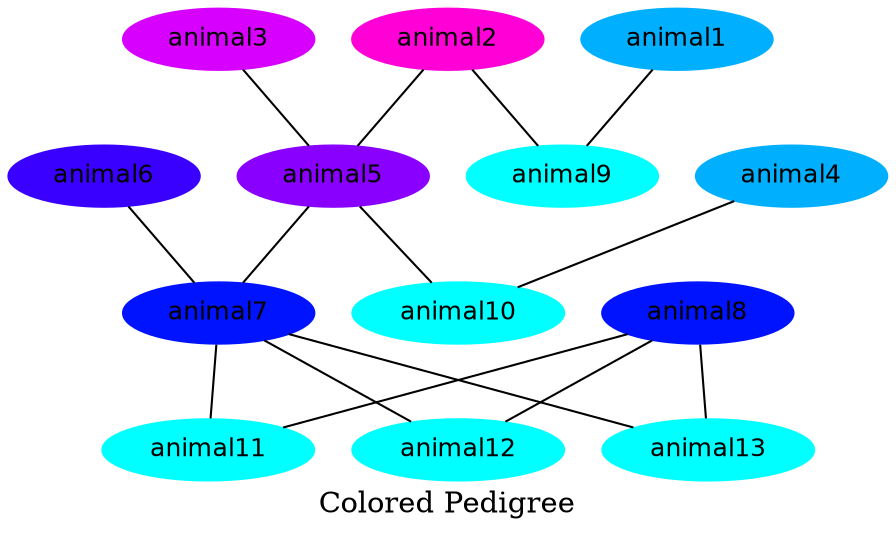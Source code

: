 digraph ColoredPedigree {
center=true;
concentrate=true;
page="8.5,11";
ordering=out;
orientation=portrait;
ratio=auto;
size="7.5,10";
labeljust=c;
labelloc=b;
label="Colored Pedigree";
"animal1" [fontsize=12, fontname=Helvetica, height="0.35", style=filled, color="#00b0ff"];
"animal2" [fontsize=12, fontname=Helvetica, height="0.35", style=filled, color="#ff00d7"];
"animal3" [fontsize=12, fontname=Helvetica, height="0.35", style=filled, color="#d700ff"];
"animal4" [fontsize=12, fontname=Helvetica, height="0.35", style=filled, color="#00b0ff"];
"animal5" [fontsize=12, fontname=Helvetica, height="0.35", style=filled, color="#8900ff"];
"animal2" -> "animal5" [dir=none];
"animal3" -> "animal5" [dir=none];
"animal6" [fontsize=12, fontname=Helvetica, height="0.35", style=filled, color="#3a00ff"];
"animal7" [fontsize=12, fontname=Helvetica, height="0.35", style=filled, color="#0013ff"];
"animal5" -> "animal7" [dir=none];
"animal6" -> "animal7" [dir=none];
"animal8" [fontsize=12, fontname=Helvetica, height="0.35", style=filled, color="#0013ff"];
"animal9" [fontsize=12, fontname=Helvetica, height="0.35", style=filled, color="#00ffff"];
"animal1" -> "animal9" [dir=none];
"animal2" -> "animal9" [dir=none];
"animal10" [fontsize=12, fontname=Helvetica, height="0.35", style=filled, color="#00ffff"];
"animal4" -> "animal10" [dir=none];
"animal5" -> "animal10" [dir=none];
"animal11" [fontsize=12, fontname=Helvetica, height="0.35", style=filled, color="#00ffff"];
"animal7" -> "animal11" [dir=none];
"animal8" -> "animal11" [dir=none];
"animal12" [fontsize=12, fontname=Helvetica, height="0.35", style=filled, color="#00ffff"];
"animal7" -> "animal12" [dir=none];
"animal8" -> "animal12" [dir=none];
"animal13" [fontsize=12, fontname=Helvetica, height="0.35", style=filled, color="#00ffff"];
"animal7" -> "animal13" [dir=none];
"animal8" -> "animal13" [dir=none];
}
